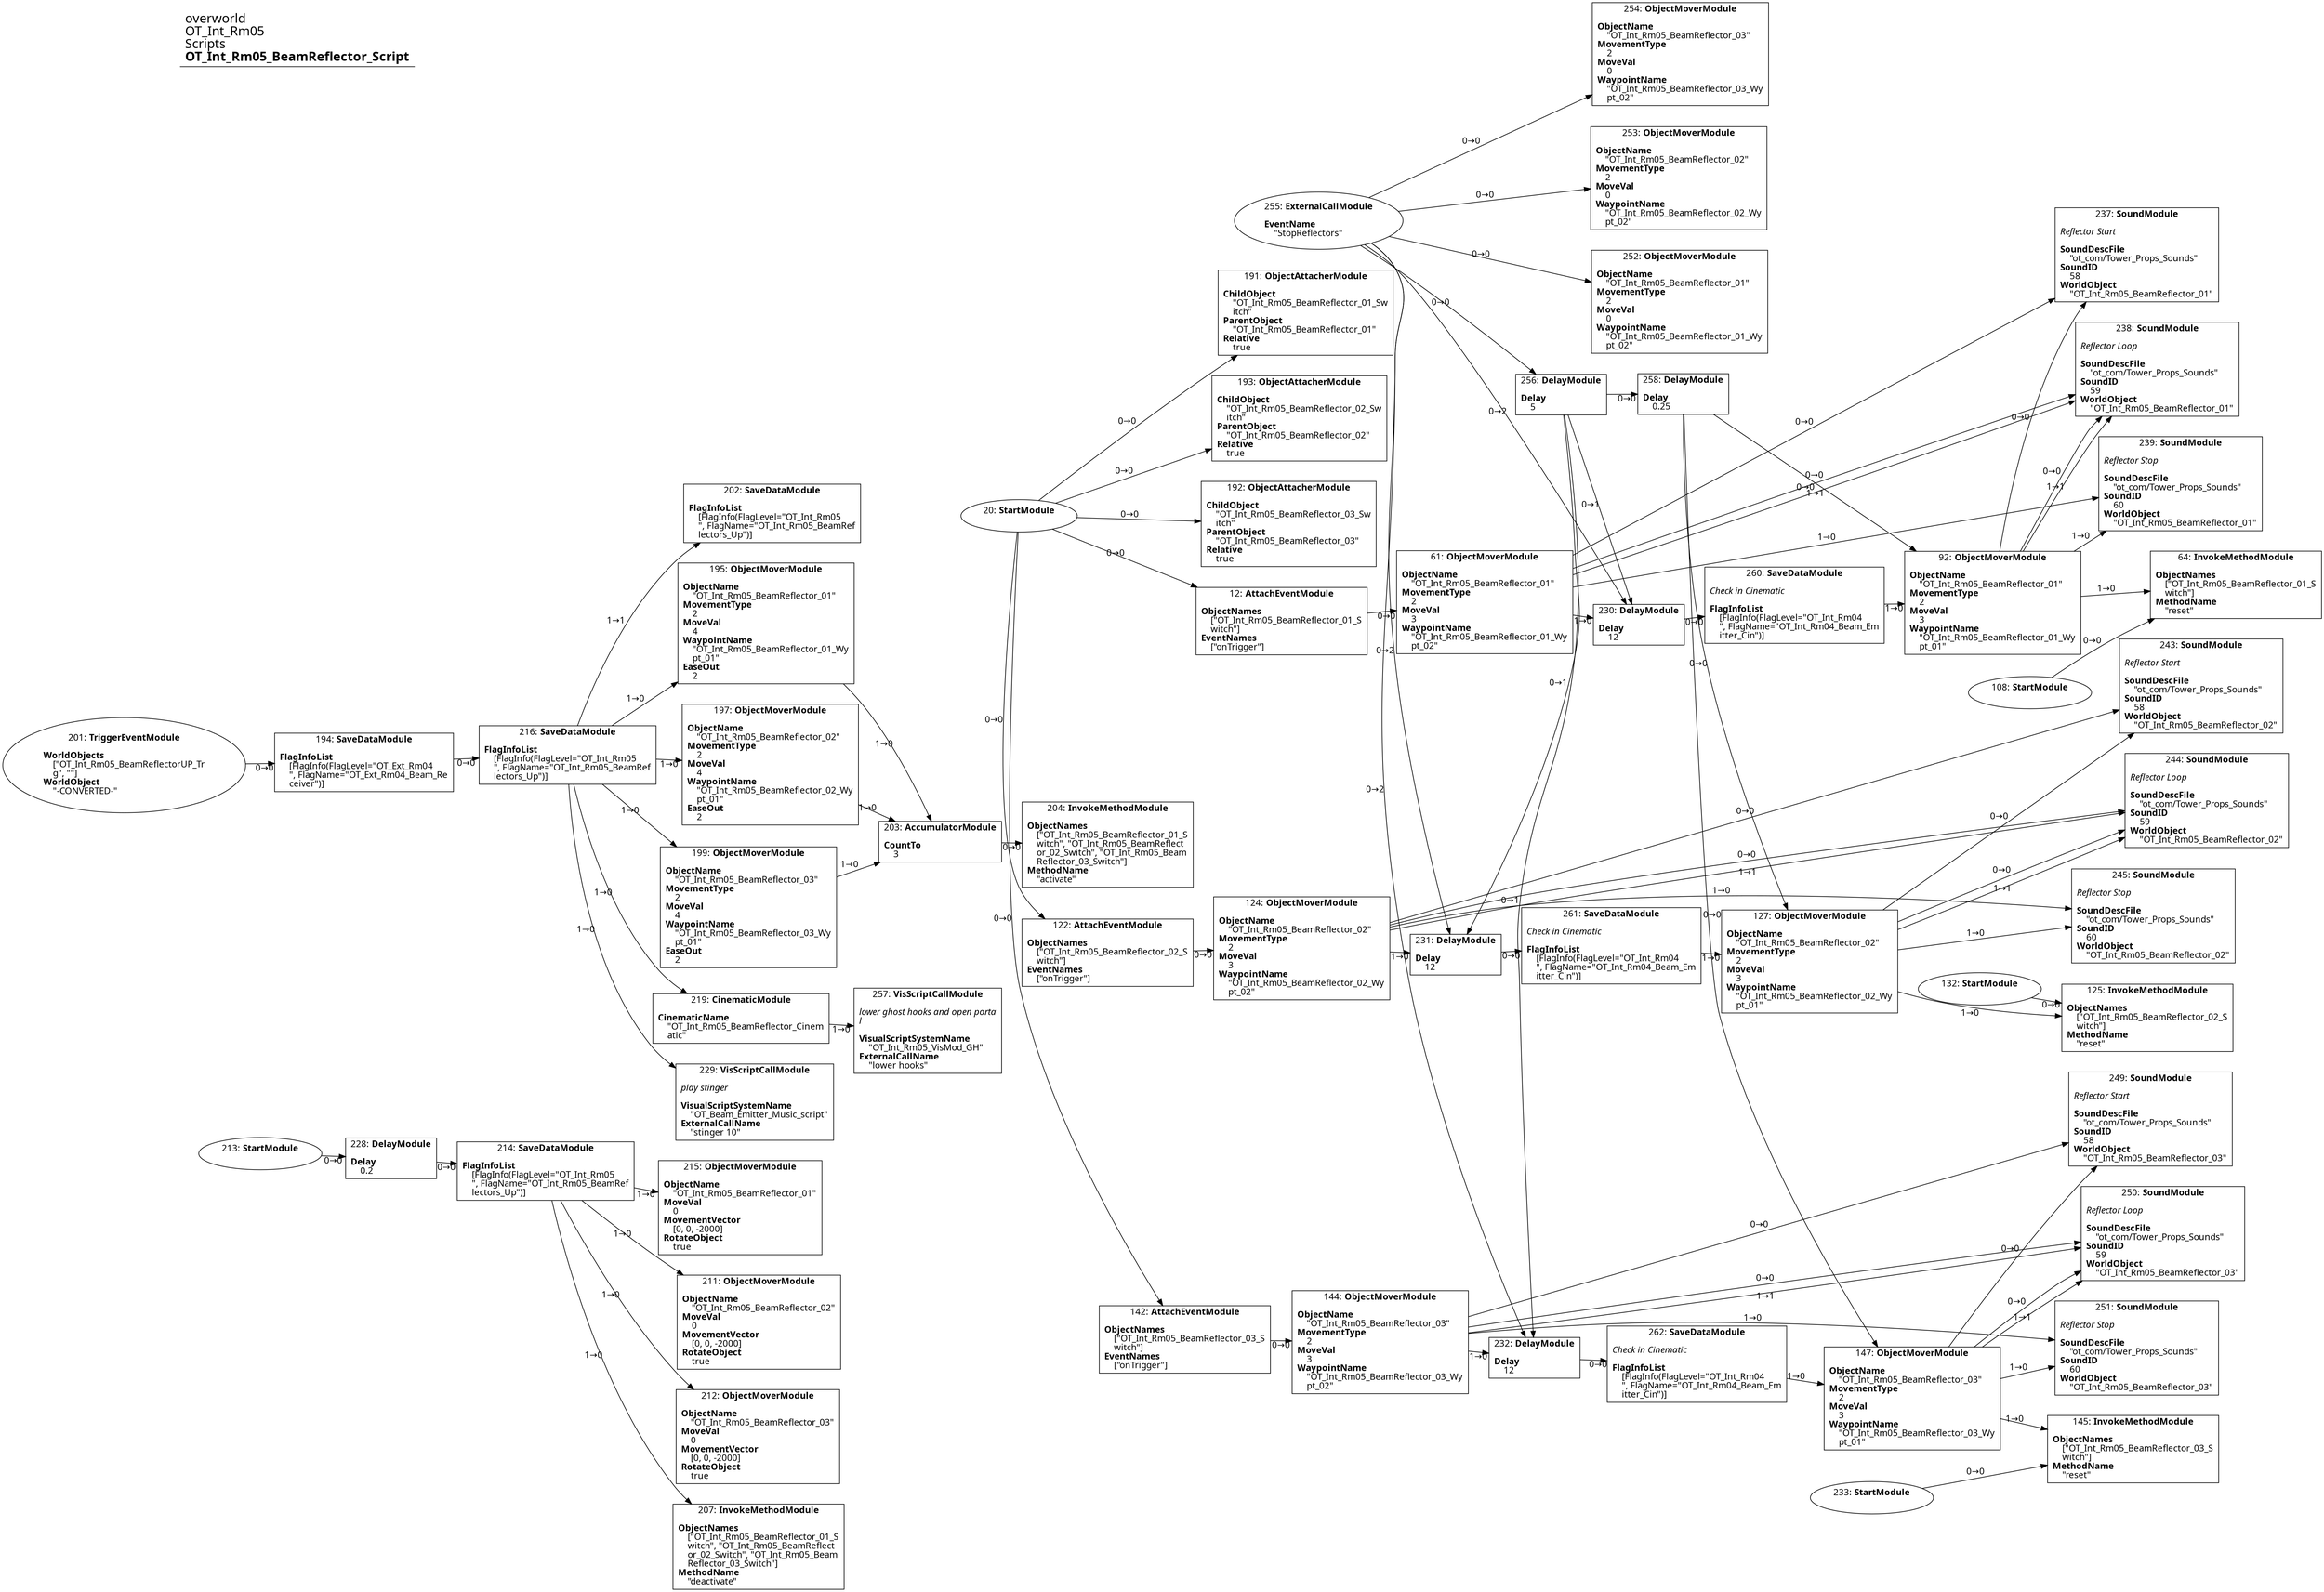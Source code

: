 digraph {
    layout = fdp;
    overlap = prism;
    sep = "+16";
    splines = spline;

    node [ shape = box ];

    graph [ fontname = "Segoe UI" ];
    node [ fontname = "Segoe UI" ];
    edge [ fontname = "Segoe UI" ];

    12 [ label = <12: <b>AttachEventModule</b><br/><br/><b>ObjectNames</b><br align="left"/>    [&quot;OT_Int_Rm05_BeamReflector_01_S<br align="left"/>    witch&quot;]<br align="left"/><b>EventNames</b><br align="left"/>    [&quot;onTrigger&quot;]<br align="left"/>> ];
    12 [ pos = "-0.185,0.45800003!" ];
    12 -> 61 [ label = "0→0" ];

    20 [ label = <20: <b>StartModule</b><br/><br/>> ];
    20 [ shape = oval ]
    20 [ pos = "-0.961,0.45800003!" ];
    20 -> 12 [ label = "0→0" ];
    20 -> 122 [ label = "0→0" ];
    20 -> 142 [ label = "0→0" ];
    20 -> 191 [ label = "0→0" ];
    20 -> 193 [ label = "0→0" ];
    20 -> 192 [ label = "0→0" ];

    61 [ label = <61: <b>ObjectMoverModule</b><br/><br/><b>ObjectName</b><br align="left"/>    &quot;OT_Int_Rm05_BeamReflector_01&quot;<br align="left"/><b>MovementType</b><br align="left"/>    2<br align="left"/><b>MoveVal</b><br align="left"/>    3<br align="left"/><b>WaypointName</b><br align="left"/>    &quot;OT_Int_Rm05_BeamReflector_01_Wy<br align="left"/>    pt_02&quot;<br align="left"/>> ];
    61 [ pos = "0.21700001,0.45800003!" ];
    61 -> 230 [ label = "1→0" ];
    61 -> 237 [ label = "0→0" ];
    61 -> 238 [ label = "0→0" ];
    61 -> 238 [ label = "1→1" ];
    61 -> 239 [ label = "1→0" ];

    64 [ label = <64: <b>InvokeMethodModule</b><br/><br/><b>ObjectNames</b><br align="left"/>    [&quot;OT_Int_Rm05_BeamReflector_01_S<br align="left"/>    witch&quot;]<br align="left"/><b>MethodName</b><br align="left"/>    &quot;reset&quot;<br align="left"/>> ];
    64 [ pos = "1.2,0.38900003!" ];

    92 [ label = <92: <b>ObjectMoverModule</b><br/><br/><b>ObjectName</b><br align="left"/>    &quot;OT_Int_Rm05_BeamReflector_01&quot;<br align="left"/><b>MovementType</b><br align="left"/>    2<br align="left"/><b>MoveVal</b><br align="left"/>    3<br align="left"/><b>WaypointName</b><br align="left"/>    &quot;OT_Int_Rm05_BeamReflector_01_Wy<br align="left"/>    pt_01&quot;<br align="left"/>> ];
    92 [ pos = "0.92200005,0.41200003!" ];
    92 -> 64 [ label = "1→0" ];
    92 -> 237 [ label = "0→0" ];
    92 -> 238 [ label = "0→0" ];
    92 -> 238 [ label = "1→1" ];
    92 -> 239 [ label = "1→0" ];

    108 [ label = <108: <b>StartModule</b><br/><br/>> ];
    108 [ shape = oval ]
    108 [ pos = "0.989,0.24200001!" ];
    108 -> 64 [ label = "0→0" ];

    122 [ label = <122: <b>AttachEventModule</b><br/><br/><b>ObjectNames</b><br align="left"/>    [&quot;OT_Int_Rm05_BeamReflector_02_S<br align="left"/>    witch&quot;]<br align="left"/><b>EventNames</b><br align="left"/>    [&quot;onTrigger&quot;]<br align="left"/>> ];
    122 [ pos = "-0.046000004,-0.381!" ];
    122 -> 124 [ label = "0→0" ];

    124 [ label = <124: <b>ObjectMoverModule</b><br/><br/><b>ObjectName</b><br align="left"/>    &quot;OT_Int_Rm05_BeamReflector_02&quot;<br align="left"/><b>MovementType</b><br align="left"/>    2<br align="left"/><b>MoveVal</b><br align="left"/>    3<br align="left"/><b>WaypointName</b><br align="left"/>    &quot;OT_Int_Rm05_BeamReflector_02_Wy<br align="left"/>    pt_02&quot;<br align="left"/>> ];
    124 [ pos = "0.19600001,-0.381!" ];
    124 -> 231 [ label = "1→0" ];
    124 -> 243 [ label = "0→0" ];
    124 -> 244 [ label = "0→0" ];
    124 -> 244 [ label = "1→1" ];
    124 -> 245 [ label = "1→0" ];

    125 [ label = <125: <b>InvokeMethodModule</b><br/><br/><b>ObjectNames</b><br align="left"/>    [&quot;OT_Int_Rm05_BeamReflector_02_S<br align="left"/>    witch&quot;]<br align="left"/><b>MethodName</b><br align="left"/>    &quot;reset&quot;<br align="left"/>> ];
    125 [ pos = "1.133,-0.45000002!" ];

    127 [ label = <127: <b>ObjectMoverModule</b><br/><br/><b>ObjectName</b><br align="left"/>    &quot;OT_Int_Rm05_BeamReflector_02&quot;<br align="left"/><b>MovementType</b><br align="left"/>    2<br align="left"/><b>MoveVal</b><br align="left"/>    3<br align="left"/><b>WaypointName</b><br align="left"/>    &quot;OT_Int_Rm05_BeamReflector_02_Wy<br align="left"/>    pt_01&quot;<br align="left"/>> ];
    127 [ pos = "0.86800003,-0.42700002!" ];
    127 -> 125 [ label = "1→0" ];
    127 -> 243 [ label = "0→0" ];
    127 -> 244 [ label = "0→0" ];
    127 -> 244 [ label = "1→1" ];
    127 -> 245 [ label = "1→0" ];

    132 [ label = <132: <b>StartModule</b><br/><br/>> ];
    132 [ shape = oval ]
    132 [ pos = "0.87200004,-0.63100004!" ];
    132 -> 125 [ label = "0→0" ];

    142 [ label = <142: <b>AttachEventModule</b><br/><br/><b>ObjectNames</b><br align="left"/>    [&quot;OT_Int_Rm05_BeamReflector_03_S<br align="left"/>    witch&quot;]<br align="left"/><b>EventNames</b><br align="left"/>    [&quot;onTrigger&quot;]<br align="left"/>> ];
    142 [ pos = "-0.033,-1.1780001!" ];
    142 -> 144 [ label = "0→0" ];

    144 [ label = <144: <b>ObjectMoverModule</b><br/><br/><b>ObjectName</b><br align="left"/>    &quot;OT_Int_Rm05_BeamReflector_03&quot;<br align="left"/><b>MovementType</b><br align="left"/>    2<br align="left"/><b>MoveVal</b><br align="left"/>    3<br align="left"/><b>WaypointName</b><br align="left"/>    &quot;OT_Int_Rm05_BeamReflector_03_Wy<br align="left"/>    pt_02&quot;<br align="left"/>> ];
    144 [ pos = "0.22600001,-1.1780001!" ];
    144 -> 232 [ label = "1→0" ];
    144 -> 249 [ label = "0→0" ];
    144 -> 250 [ label = "0→0" ];
    144 -> 250 [ label = "1→1" ];
    144 -> 251 [ label = "1→0" ];

    145 [ label = <145: <b>InvokeMethodModule</b><br/><br/><b>ObjectNames</b><br align="left"/>    [&quot;OT_Int_Rm05_BeamReflector_03_S<br align="left"/>    witch&quot;]<br align="left"/><b>MethodName</b><br align="left"/>    &quot;reset&quot;<br align="left"/>> ];
    145 [ pos = "1.0840001,-1.2470001!" ];

    147 [ label = <147: <b>ObjectMoverModule</b><br/><br/><b>ObjectName</b><br align="left"/>    &quot;OT_Int_Rm05_BeamReflector_03&quot;<br align="left"/><b>MovementType</b><br align="left"/>    2<br align="left"/><b>MoveVal</b><br align="left"/>    3<br align="left"/><b>WaypointName</b><br align="left"/>    &quot;OT_Int_Rm05_BeamReflector_03_Wy<br align="left"/>    pt_01&quot;<br align="left"/>> ];
    147 [ pos = "0.87700003,-1.2240001!" ];
    147 -> 145 [ label = "1→0" ];
    147 -> 249 [ label = "0→0" ];
    147 -> 250 [ label = "0→0" ];
    147 -> 250 [ label = "1→1" ];
    147 -> 251 [ label = "1→0" ];

    191 [ label = <191: <b>ObjectAttacherModule</b><br/><br/><b>ChildObject</b><br align="left"/>    &quot;OT_Int_Rm05_BeamReflector_01_Sw<br align="left"/>    itch&quot;<br align="left"/><b>ParentObject</b><br align="left"/>    &quot;OT_Int_Rm05_BeamReflector_01&quot;<br align="left"/><b>Relative</b><br align="left"/>    true<br align="left"/>> ];
    191 [ pos = "-0.19900002,0.79700005!" ];

    192 [ label = <192: <b>ObjectAttacherModule</b><br/><br/><b>ChildObject</b><br align="left"/>    &quot;OT_Int_Rm05_BeamReflector_03_Sw<br align="left"/>    itch&quot;<br align="left"/><b>ParentObject</b><br align="left"/>    &quot;OT_Int_Rm05_BeamReflector_03&quot;<br align="left"/><b>Relative</b><br align="left"/>    true<br align="left"/>> ];
    192 [ pos = "-0.193,0.586!" ];

    193 [ label = <193: <b>ObjectAttacherModule</b><br/><br/><b>ChildObject</b><br align="left"/>    &quot;OT_Int_Rm05_BeamReflector_02_Sw<br align="left"/>    itch&quot;<br align="left"/><b>ParentObject</b><br align="left"/>    &quot;OT_Int_Rm05_BeamReflector_02&quot;<br align="left"/><b>Relative</b><br align="left"/>    true<br align="left"/>> ];
    193 [ pos = "-0.19600001,0.69500005!" ];

    194 [ label = <194: <b>SaveDataModule</b><br/><br/><b>FlagInfoList</b><br align="left"/>    [FlagInfo(FlagLevel=&quot;OT_Ext_Rm04<br align="left"/>    &quot;, FlagName=&quot;OT_Ext_Rm04_Beam_Re<br align="left"/>    ceiver&quot;)]<br align="left"/>> ];
    194 [ pos = "-2.153,-0.14500001!" ];
    194 -> 216 [ label = "0→0" ];

    195 [ label = <195: <b>ObjectMoverModule</b><br/><br/><b>ObjectName</b><br align="left"/>    &quot;OT_Int_Rm05_BeamReflector_01&quot;<br align="left"/><b>MovementType</b><br align="left"/>    2<br align="left"/><b>MoveVal</b><br align="left"/>    4<br align="left"/><b>WaypointName</b><br align="left"/>    &quot;OT_Int_Rm05_BeamReflector_01_Wy<br align="left"/>    pt_01&quot;<br align="left"/><b>EaseOut</b><br align="left"/>    2<br align="left"/>> ];
    195 [ pos = "-1.6480001,-0.004!" ];
    195 -> 203 [ label = "1→0" ];

    197 [ label = <197: <b>ObjectMoverModule</b><br/><br/><b>ObjectName</b><br align="left"/>    &quot;OT_Int_Rm05_BeamReflector_02&quot;<br align="left"/><b>MovementType</b><br align="left"/>    2<br align="left"/><b>MoveVal</b><br align="left"/>    4<br align="left"/><b>WaypointName</b><br align="left"/>    &quot;OT_Int_Rm05_BeamReflector_02_Wy<br align="left"/>    pt_01&quot;<br align="left"/><b>EaseOut</b><br align="left"/>    2<br align="left"/>> ];
    197 [ pos = "-1.646,-0.16800001!" ];
    197 -> 203 [ label = "1→0" ];

    199 [ label = <199: <b>ObjectMoverModule</b><br/><br/><b>ObjectName</b><br align="left"/>    &quot;OT_Int_Rm05_BeamReflector_03&quot;<br align="left"/><b>MovementType</b><br align="left"/>    2<br align="left"/><b>MoveVal</b><br align="left"/>    4<br align="left"/><b>WaypointName</b><br align="left"/>    &quot;OT_Int_Rm05_BeamReflector_03_Wy<br align="left"/>    pt_01&quot;<br align="left"/><b>EaseOut</b><br align="left"/>    2<br align="left"/>> ];
    199 [ pos = "-1.644,-0.335!" ];
    199 -> 203 [ label = "1→0" ];

    201 [ label = <201: <b>TriggerEventModule</b><br/><br/><b>WorldObjects</b><br align="left"/>    [&quot;OT_Int_Rm05_BeamReflectorUP_Tr<br align="left"/>    g&quot;, &quot;&quot;]<br align="left"/><b>WorldObject</b><br align="left"/>    &quot;-CONVERTED-&quot;<br align="left"/>> ];
    201 [ shape = oval ]
    201 [ pos = "-2.4120002,-0.14500001!" ];
    201 -> 194 [ label = "0→0" ];

    202 [ label = <202: <b>SaveDataModule</b><br/><br/><b>FlagInfoList</b><br align="left"/>    [FlagInfo(FlagLevel=&quot;OT_Int_Rm05<br align="left"/>    &quot;, FlagName=&quot;OT_Int_Rm05_BeamRef<br align="left"/>    lectors_Up&quot;)]<br align="left"/>> ];
    202 [ pos = "-1.6480001,0.13700001!" ];

    203 [ label = <203: <b>AccumulatorModule</b><br/><br/><b>CountTo</b><br align="left"/>    3<br align="left"/>> ];
    203 [ pos = "-1.24,-0.19000001!" ];
    203 -> 204 [ label = "0→0" ];

    204 [ label = <204: <b>InvokeMethodModule</b><br/><br/><b>ObjectNames</b><br align="left"/>    [&quot;OT_Int_Rm05_BeamReflector_01_S<br align="left"/>    witch&quot;, &quot;OT_Int_Rm05_BeamReflect<br align="left"/>    or_02_Switch&quot;, &quot;OT_Int_Rm05_Beam<br align="left"/>    Reflector_03_Switch&quot;]<br align="left"/><b>MethodName</b><br align="left"/>    &quot;activate&quot;<br align="left"/>> ];
    204 [ pos = "-0.96500003,-0.19000001!" ];

    207 [ label = <207: <b>InvokeMethodModule</b><br/><br/><b>ObjectNames</b><br align="left"/>    [&quot;OT_Int_Rm05_BeamReflector_01_S<br align="left"/>    witch&quot;, &quot;OT_Int_Rm05_BeamReflect<br align="left"/>    or_02_Switch&quot;, &quot;OT_Int_Rm05_Beam<br align="left"/>    Reflector_03_Switch&quot;]<br align="left"/><b>MethodName</b><br align="left"/>    &quot;deactivate&quot;<br align="left"/>> ];
    207 [ pos = "-1.6800001,-1.365!" ];

    211 [ label = <211: <b>ObjectMoverModule</b><br/><br/><b>ObjectName</b><br align="left"/>    &quot;OT_Int_Rm05_BeamReflector_02&quot;<br align="left"/><b>MoveVal</b><br align="left"/>    0<br align="left"/><b>MovementVector</b><br align="left"/>    [0, 0, -2000]<br align="left"/><b>RotateObject</b><br align="left"/>    true<br align="left"/>> ];
    211 [ pos = "-1.6760001,-1.0020001!" ];

    212 [ label = <212: <b>ObjectMoverModule</b><br/><br/><b>ObjectName</b><br align="left"/>    &quot;OT_Int_Rm05_BeamReflector_03&quot;<br align="left"/><b>MoveVal</b><br align="left"/>    0<br align="left"/><b>MovementVector</b><br align="left"/>    [0, 0, -2000]<br align="left"/><b>RotateObject</b><br align="left"/>    true<br align="left"/>> ];
    212 [ pos = "-1.6780001,-1.192!" ];

    213 [ label = <213: <b>StartModule</b><br/><br/>> ];
    213 [ shape = oval ]
    213 [ pos = "-2.384,-0.785!" ];
    213 -> 228 [ label = "0→0" ];

    214 [ label = <214: <b>SaveDataModule</b><br/><br/><b>FlagInfoList</b><br align="left"/>    [FlagInfo(FlagLevel=&quot;OT_Int_Rm05<br align="left"/>    &quot;, FlagName=&quot;OT_Int_Rm05_BeamRef<br align="left"/>    lectors_Up&quot;)]<br align="left"/>> ];
    214 [ pos = "-2.0210001,-0.785!" ];
    214 -> 215 [ label = "1→0" ];
    214 -> 211 [ label = "1→0" ];
    214 -> 212 [ label = "1→0" ];
    214 -> 207 [ label = "1→0" ];

    215 [ label = <215: <b>ObjectMoverModule</b><br/><br/><b>ObjectName</b><br align="left"/>    &quot;OT_Int_Rm05_BeamReflector_01&quot;<br align="left"/><b>MoveVal</b><br align="left"/>    0<br align="left"/><b>MovementVector</b><br align="left"/>    [0, 0, -2000]<br align="left"/><b>RotateObject</b><br align="left"/>    true<br align="left"/>> ];
    215 [ pos = "-1.6730001,-0.808!" ];

    216 [ label = <216: <b>SaveDataModule</b><br/><br/><b>FlagInfoList</b><br align="left"/>    [FlagInfo(FlagLevel=&quot;OT_Int_Rm05<br align="left"/>    &quot;, FlagName=&quot;OT_Int_Rm05_BeamRef<br align="left"/>    lectors_Up&quot;)]<br align="left"/>> ];
    216 [ pos = "-1.9330001,-0.14500001!" ];
    216 -> 195 [ label = "1→0" ];
    216 -> 197 [ label = "1→0" ];
    216 -> 199 [ label = "1→0" ];
    216 -> 219 [ label = "1→0" ];
    216 -> 202 [ label = "1→1" ];
    216 -> 229 [ label = "1→0" ];

    219 [ label = <219: <b>CinematicModule</b><br/><br/><b>CinematicName</b><br align="left"/>    &quot;OT_Int_Rm05_BeamReflector_Cinem<br align="left"/>    atic&quot;<br align="left"/>> ];
    219 [ pos = "-1.641,-0.50200003!" ];
    219 -> 257 [ label = "1→0" ];

    228 [ label = <228: <b>DelayModule</b><br/><br/><b>Delay</b><br align="left"/>    0.2<br align="left"/>> ];
    228 [ pos = "-2.1990001,-0.785!" ];
    228 -> 214 [ label = "0→0" ];

    229 [ label = <229: <b>VisScriptCallModule</b><br/><br/><i>play stinger<br align="left"/></i><br align="left"/><b>VisualScriptSystemName</b><br align="left"/>    &quot;OT_Beam_Emitter_Music_script&quot;<br align="left"/><b>ExternalCallName</b><br align="left"/>    &quot;stinger 10&quot;<br align="left"/>> ];
    229 [ pos = "-1.641,-0.64400005!" ];

    230 [ label = <230: <b>DelayModule</b><br/><br/><b>Delay</b><br align="left"/>    12<br align="left"/>> ];
    230 [ pos = "0.45600003,0.43500003!" ];
    230 -> 260 [ label = "0→0" ];

    231 [ label = <231: <b>DelayModule</b><br/><br/><b>Delay</b><br align="left"/>    12<br align="left"/>> ];
    231 [ pos = "0.44500002,-0.404!" ];
    231 -> 261 [ label = "0→0" ];

    232 [ label = <232: <b>DelayModule</b><br/><br/><b>Delay</b><br align="left"/>    12<br align="left"/>> ];
    232 [ pos = "0.47100002,-1.2010001!" ];
    232 -> 262 [ label = "0→0" ];

    233 [ label = <233: <b>StartModule</b><br/><br/>> ];
    233 [ shape = oval ]
    233 [ pos = "0.87600005,-1.4560001!" ];
    233 -> 145 [ label = "0→0" ];

    237 [ label = <237: <b>SoundModule</b><br/><br/><i>Reflector Start<br align="left"/></i><br align="left"/><b>SoundDescFile</b><br align="left"/>    &quot;ot_com/Tower_Props_Sounds&quot;<br align="left"/><b>SoundID</b><br align="left"/>    58<br align="left"/><b>WorldObject</b><br align="left"/>    &quot;OT_Int_Rm05_BeamReflector_01&quot;<br align="left"/>> ];
    237 [ pos = "1.1520001,0.87500006!" ];

    238 [ label = <238: <b>SoundModule</b><br/><br/><i>Reflector Loop<br align="left"/></i><br align="left"/><b>SoundDescFile</b><br align="left"/>    &quot;ot_com/Tower_Props_Sounds&quot;<br align="left"/><b>SoundID</b><br align="left"/>    59<br align="left"/><b>WorldObject</b><br align="left"/>    &quot;OT_Int_Rm05_BeamReflector_01&quot;<br align="left"/>> ];
    238 [ pos = "1.1550001,0.726!" ];

    239 [ label = <239: <b>SoundModule</b><br/><br/><i>Reflector Stop<br align="left"/></i><br align="left"/><b>SoundDescFile</b><br align="left"/>    &quot;ot_com/Tower_Props_Sounds&quot;<br align="left"/><b>SoundID</b><br align="left"/>    60<br align="left"/><b>WorldObject</b><br align="left"/>    &quot;OT_Int_Rm05_BeamReflector_01&quot;<br align="left"/>> ];
    239 [ pos = "1.156,0.57600003!" ];

    243 [ label = <243: <b>SoundModule</b><br/><br/><i>Reflector Start<br align="left"/></i><br align="left"/><b>SoundDescFile</b><br align="left"/>    &quot;ot_com/Tower_Props_Sounds&quot;<br align="left"/><b>SoundID</b><br align="left"/>    58<br align="left"/><b>WorldObject</b><br align="left"/>    &quot;OT_Int_Rm05_BeamReflector_02&quot;<br align="left"/>> ];
    243 [ pos = "1.118,0.043!" ];

    244 [ label = <244: <b>SoundModule</b><br/><br/><i>Reflector Loop<br align="left"/></i><br align="left"/><b>SoundDescFile</b><br align="left"/>    &quot;ot_com/Tower_Props_Sounds&quot;<br align="left"/><b>SoundID</b><br align="left"/>    59<br align="left"/><b>WorldObject</b><br align="left"/>    &quot;OT_Int_Rm05_BeamReflector_02&quot;<br align="left"/>> ];
    244 [ pos = "1.1190001,-0.106000006!" ];

    245 [ label = <245: <b>SoundModule</b><br/><br/><i>Reflector Stop<br align="left"/></i><br align="left"/><b>SoundDescFile</b><br align="left"/>    &quot;ot_com/Tower_Props_Sounds&quot;<br align="left"/><b>SoundID</b><br align="left"/>    60<br align="left"/><b>WorldObject</b><br align="left"/>    &quot;OT_Int_Rm05_BeamReflector_02&quot;<br align="left"/>> ];
    245 [ pos = "1.12,-0.256!" ];

    249 [ label = <249: <b>SoundModule</b><br/><br/><i>Reflector Start<br align="left"/></i><br align="left"/><b>SoundDescFile</b><br align="left"/>    &quot;ot_com/Tower_Props_Sounds&quot;<br align="left"/><b>SoundID</b><br align="left"/>    58<br align="left"/><b>WorldObject</b><br align="left"/>    &quot;OT_Int_Rm05_BeamReflector_03&quot;<br align="left"/>> ];
    249 [ pos = "1.1240001,-0.758!" ];

    250 [ label = <250: <b>SoundModule</b><br/><br/><i>Reflector Loop<br align="left"/></i><br align="left"/><b>SoundDescFile</b><br align="left"/>    &quot;ot_com/Tower_Props_Sounds&quot;<br align="left"/><b>SoundID</b><br align="left"/>    59<br align="left"/><b>WorldObject</b><br align="left"/>    &quot;OT_Int_Rm05_BeamReflector_03&quot;<br align="left"/>> ];
    250 [ pos = "1.126,-0.90700006!" ];

    251 [ label = <251: <b>SoundModule</b><br/><br/><i>Reflector Stop<br align="left"/></i><br align="left"/><b>SoundDescFile</b><br align="left"/>    &quot;ot_com/Tower_Props_Sounds&quot;<br align="left"/><b>SoundID</b><br align="left"/>    60<br align="left"/><b>WorldObject</b><br align="left"/>    &quot;OT_Int_Rm05_BeamReflector_03&quot;<br align="left"/>> ];
    251 [ pos = "1.126,-1.057!" ];

    252 [ label = <252: <b>ObjectMoverModule</b><br/><br/><b>ObjectName</b><br align="left"/>    &quot;OT_Int_Rm05_BeamReflector_01&quot;<br align="left"/><b>MovementType</b><br align="left"/>    2<br align="left"/><b>MoveVal</b><br align="left"/>    0<br align="left"/><b>WaypointName</b><br align="left"/>    &quot;OT_Int_Rm05_BeamReflector_01_Wy<br align="left"/>    pt_02&quot;<br align="left"/>> ];
    252 [ pos = "0.393,1.0840001!" ];

    253 [ label = <253: <b>ObjectMoverModule</b><br/><br/><b>ObjectName</b><br align="left"/>    &quot;OT_Int_Rm05_BeamReflector_02&quot;<br align="left"/><b>MovementType</b><br align="left"/>    2<br align="left"/><b>MoveVal</b><br align="left"/>    0<br align="left"/><b>WaypointName</b><br align="left"/>    &quot;OT_Int_Rm05_BeamReflector_02_Wy<br align="left"/>    pt_02&quot;<br align="left"/>> ];
    253 [ pos = "0.393,1.243!" ];

    254 [ label = <254: <b>ObjectMoverModule</b><br/><br/><b>ObjectName</b><br align="left"/>    &quot;OT_Int_Rm05_BeamReflector_03&quot;<br align="left"/><b>MovementType</b><br align="left"/>    2<br align="left"/><b>MoveVal</b><br align="left"/>    0<br align="left"/><b>WaypointName</b><br align="left"/>    &quot;OT_Int_Rm05_BeamReflector_03_Wy<br align="left"/>    pt_02&quot;<br align="left"/>> ];
    254 [ pos = "0.393,1.411!" ];

    255 [ label = <255: <b>ExternalCallModule</b><br/><br/><b>EventName</b><br align="left"/>    &quot;StopReflectors&quot;<br align="left"/>> ];
    255 [ shape = oval ]
    255 [ pos = "-0.22000001,1.026!" ];
    255 -> 230 [ label = "0→2" ];
    255 -> 231 [ label = "0→2" ];
    255 -> 232 [ label = "0→2" ];
    255 -> 256 [ label = "0→0" ];
    255 -> 254 [ label = "0→0" ];
    255 -> 253 [ label = "0→0" ];
    255 -> 252 [ label = "0→0" ];

    256 [ label = <256: <b>DelayModule</b><br/><br/><b>Delay</b><br align="left"/>    5<br align="left"/>> ];
    256 [ pos = "0.18,0.897!" ];
    256 -> 230 [ label = "0→1" ];
    256 -> 231 [ label = "0→1" ];
    256 -> 232 [ label = "0→1" ];
    256 -> 258 [ label = "0→0" ];

    257 [ label = <257: <b>VisScriptCallModule</b><br/><br/><i>lower ghost hooks and open porta<br align="left"/>l<br align="left"/></i><br align="left"/><b>VisualScriptSystemName</b><br align="left"/>    &quot;OT_Int_Rm05_VisMod_GH&quot;<br align="left"/><b>ExternalCallName</b><br align="left"/>    &quot;lower hooks&quot;<br align="left"/>> ];
    257 [ pos = "-1.3620001,-0.52500004!" ];

    258 [ label = <258: <b>DelayModule</b><br/><br/><b>Delay</b><br align="left"/>    0.25<br align="left"/>> ];
    258 [ pos = "0.395,0.897!" ];
    258 -> 92 [ label = "0→0" ];
    258 -> 127 [ label = "0→0" ];
    258 -> 147 [ label = "0→0" ];

    260 [ label = <260: <b>SaveDataModule</b><br/><br/><i>Check in Cinematic<br align="left"/></i><br align="left"/><b>FlagInfoList</b><br align="left"/>    [FlagInfo(FlagLevel=&quot;OT_Int_Rm04<br align="left"/>    &quot;, FlagName=&quot;OT_Int_Rm04_Beam_Em<br align="left"/>    itter_Cin&quot;)]<br align="left"/>> ];
    260 [ pos = "0.65800005,0.43500003!" ];
    260 -> 92 [ label = "1→0" ];

    261 [ label = <261: <b>SaveDataModule</b><br/><br/><i>Check in Cinematic<br align="left"/></i><br align="left"/><b>FlagInfoList</b><br align="left"/>    [FlagInfo(FlagLevel=&quot;OT_Int_Rm04<br align="left"/>    &quot;, FlagName=&quot;OT_Int_Rm04_Beam_Em<br align="left"/>    itter_Cin&quot;)]<br align="left"/>> ];
    261 [ pos = "0.642,-0.404!" ];
    261 -> 127 [ label = "1→0" ];

    262 [ label = <262: <b>SaveDataModule</b><br/><br/><i>Check in Cinematic<br align="left"/></i><br align="left"/><b>FlagInfoList</b><br align="left"/>    [FlagInfo(FlagLevel=&quot;OT_Int_Rm04<br align="left"/>    &quot;, FlagName=&quot;OT_Int_Rm04_Beam_Em<br align="left"/>    itter_Cin&quot;)]<br align="left"/>> ];
    262 [ pos = "0.652,-1.2010001!" ];
    262 -> 147 [ label = "1→0" ];

    title [ pos = "-2.413,1.4120001!" ];
    title [ shape = underline ];
    title [ label = <<font point-size="20">overworld<br align="left"/>OT_Int_Rm05<br align="left"/>Scripts<br align="left"/><b>OT_Int_Rm05_BeamReflector_Script</b><br align="left"/></font>> ];
}
